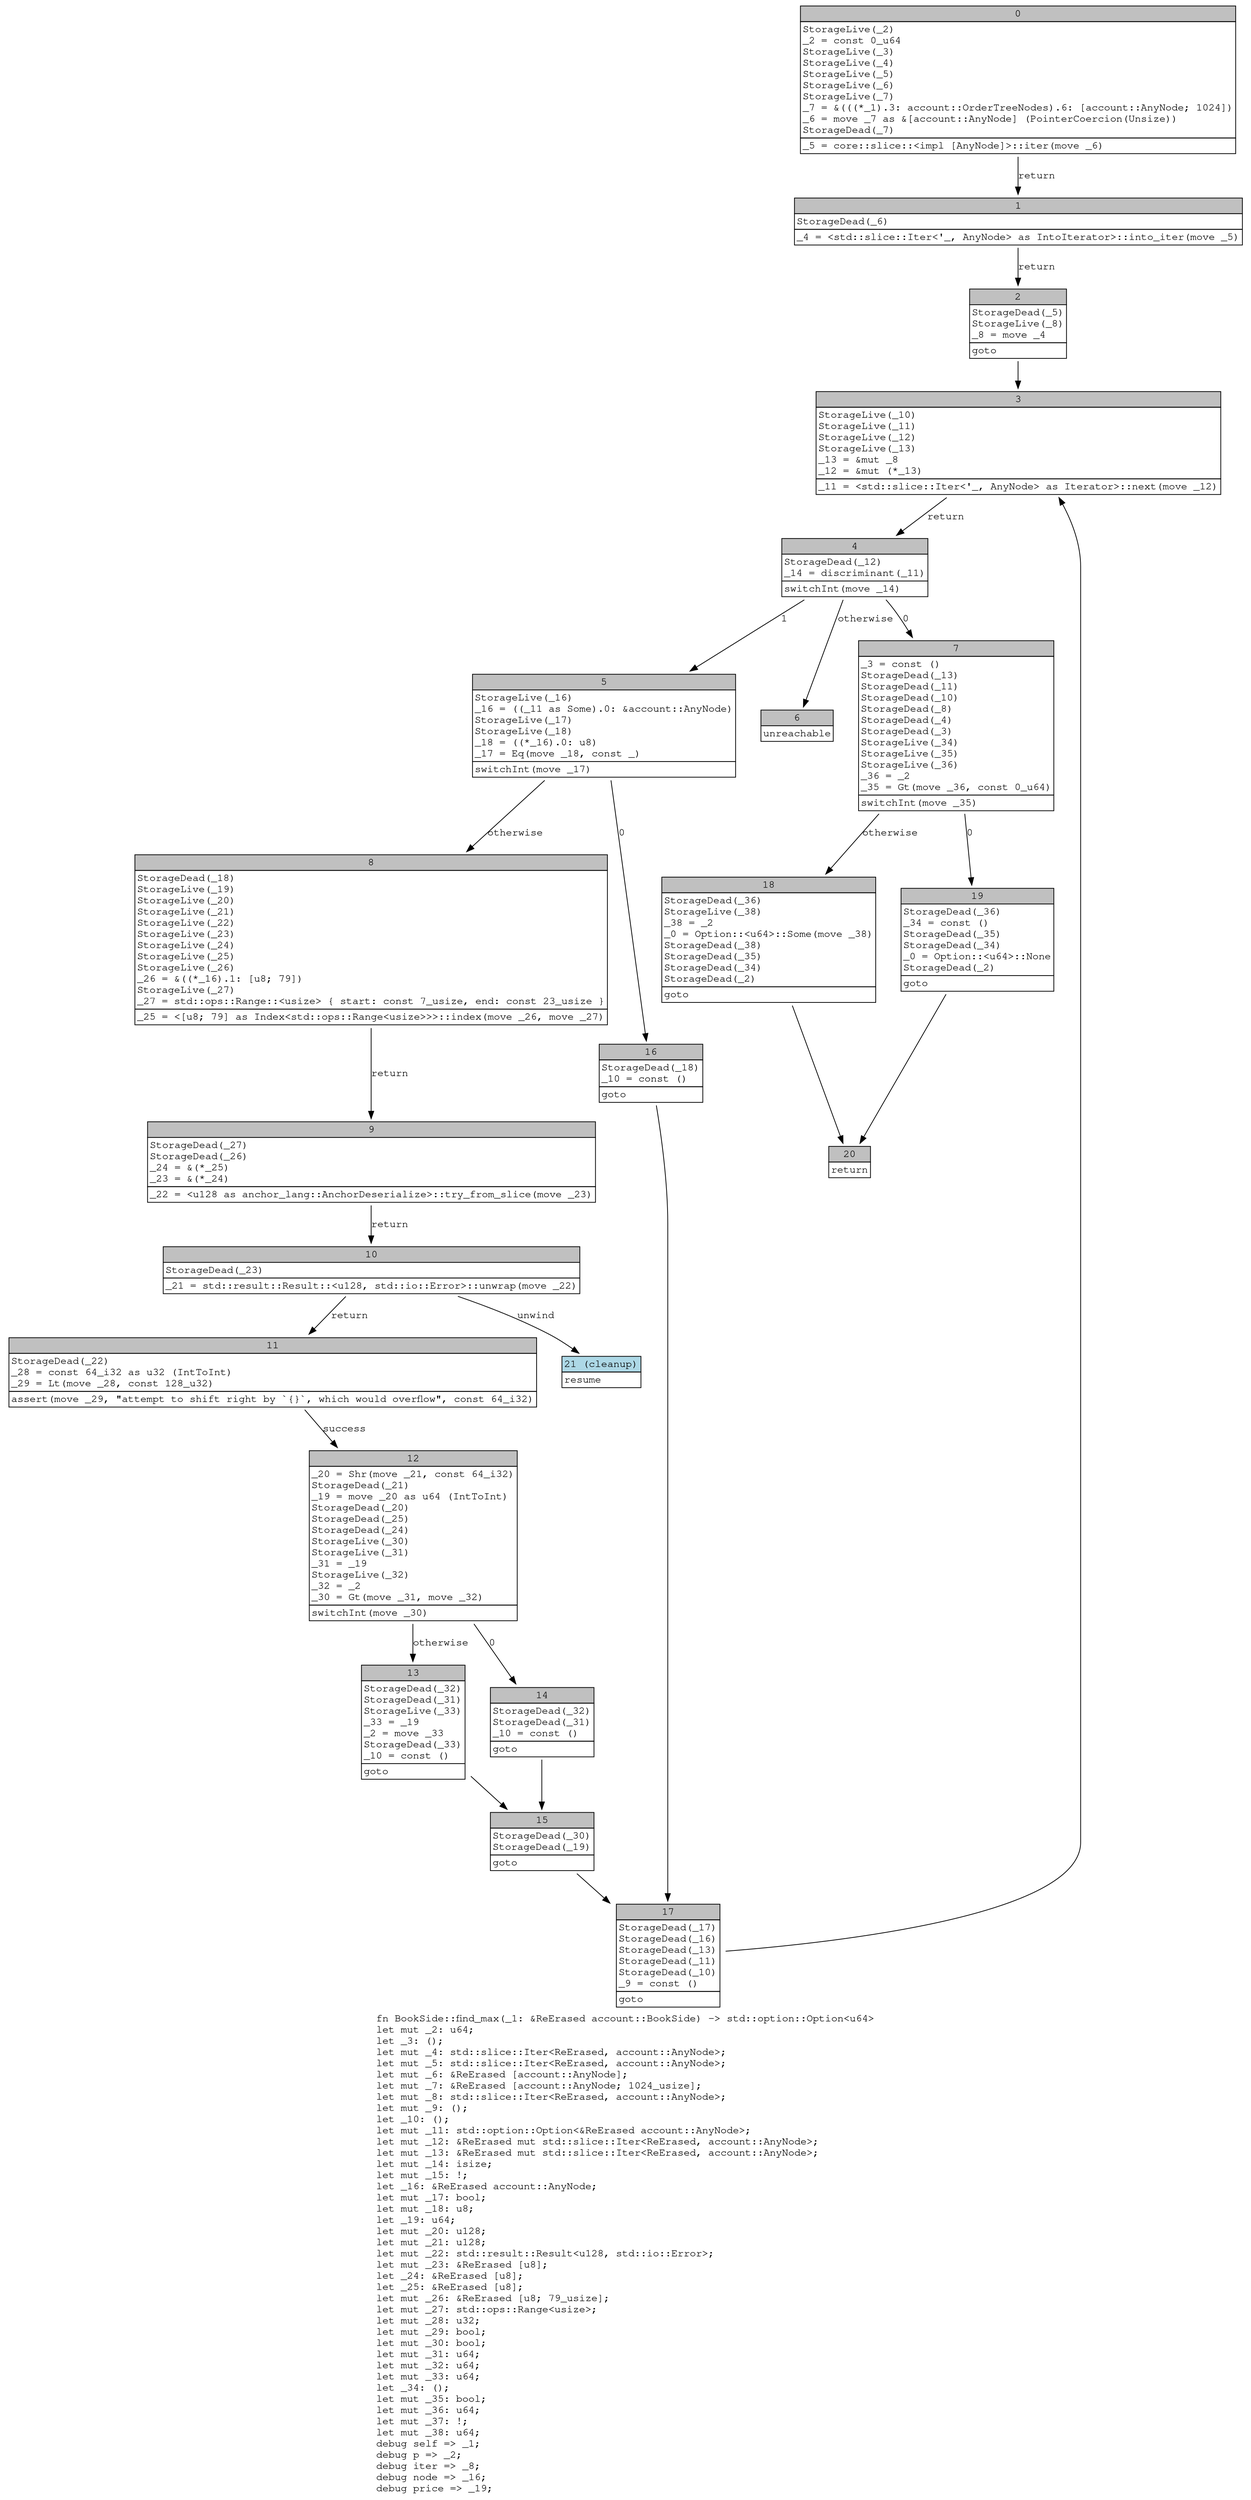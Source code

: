 digraph Mir_0_14 {
    graph [fontname="Courier, monospace"];
    node [fontname="Courier, monospace"];
    edge [fontname="Courier, monospace"];
    label=<fn BookSide::find_max(_1: &amp;ReErased account::BookSide) -&gt; std::option::Option&lt;u64&gt;<br align="left"/>let mut _2: u64;<br align="left"/>let _3: ();<br align="left"/>let mut _4: std::slice::Iter&lt;ReErased, account::AnyNode&gt;;<br align="left"/>let mut _5: std::slice::Iter&lt;ReErased, account::AnyNode&gt;;<br align="left"/>let mut _6: &amp;ReErased [account::AnyNode];<br align="left"/>let mut _7: &amp;ReErased [account::AnyNode; 1024_usize];<br align="left"/>let mut _8: std::slice::Iter&lt;ReErased, account::AnyNode&gt;;<br align="left"/>let mut _9: ();<br align="left"/>let _10: ();<br align="left"/>let mut _11: std::option::Option&lt;&amp;ReErased account::AnyNode&gt;;<br align="left"/>let mut _12: &amp;ReErased mut std::slice::Iter&lt;ReErased, account::AnyNode&gt;;<br align="left"/>let mut _13: &amp;ReErased mut std::slice::Iter&lt;ReErased, account::AnyNode&gt;;<br align="left"/>let mut _14: isize;<br align="left"/>let mut _15: !;<br align="left"/>let _16: &amp;ReErased account::AnyNode;<br align="left"/>let mut _17: bool;<br align="left"/>let mut _18: u8;<br align="left"/>let _19: u64;<br align="left"/>let mut _20: u128;<br align="left"/>let mut _21: u128;<br align="left"/>let mut _22: std::result::Result&lt;u128, std::io::Error&gt;;<br align="left"/>let mut _23: &amp;ReErased [u8];<br align="left"/>let _24: &amp;ReErased [u8];<br align="left"/>let _25: &amp;ReErased [u8];<br align="left"/>let mut _26: &amp;ReErased [u8; 79_usize];<br align="left"/>let mut _27: std::ops::Range&lt;usize&gt;;<br align="left"/>let mut _28: u32;<br align="left"/>let mut _29: bool;<br align="left"/>let mut _30: bool;<br align="left"/>let mut _31: u64;<br align="left"/>let mut _32: u64;<br align="left"/>let mut _33: u64;<br align="left"/>let _34: ();<br align="left"/>let mut _35: bool;<br align="left"/>let mut _36: u64;<br align="left"/>let mut _37: !;<br align="left"/>let mut _38: u64;<br align="left"/>debug self =&gt; _1;<br align="left"/>debug p =&gt; _2;<br align="left"/>debug iter =&gt; _8;<br align="left"/>debug node =&gt; _16;<br align="left"/>debug price =&gt; _19;<br align="left"/>>;
    bb0__0_14 [shape="none", label=<<table border="0" cellborder="1" cellspacing="0"><tr><td bgcolor="gray" align="center" colspan="1">0</td></tr><tr><td align="left" balign="left">StorageLive(_2)<br/>_2 = const 0_u64<br/>StorageLive(_3)<br/>StorageLive(_4)<br/>StorageLive(_5)<br/>StorageLive(_6)<br/>StorageLive(_7)<br/>_7 = &amp;(((*_1).3: account::OrderTreeNodes).6: [account::AnyNode; 1024])<br/>_6 = move _7 as &amp;[account::AnyNode] (PointerCoercion(Unsize))<br/>StorageDead(_7)<br/></td></tr><tr><td align="left">_5 = core::slice::&lt;impl [AnyNode]&gt;::iter(move _6)</td></tr></table>>];
    bb1__0_14 [shape="none", label=<<table border="0" cellborder="1" cellspacing="0"><tr><td bgcolor="gray" align="center" colspan="1">1</td></tr><tr><td align="left" balign="left">StorageDead(_6)<br/></td></tr><tr><td align="left">_4 = &lt;std::slice::Iter&lt;'_, AnyNode&gt; as IntoIterator&gt;::into_iter(move _5)</td></tr></table>>];
    bb2__0_14 [shape="none", label=<<table border="0" cellborder="1" cellspacing="0"><tr><td bgcolor="gray" align="center" colspan="1">2</td></tr><tr><td align="left" balign="left">StorageDead(_5)<br/>StorageLive(_8)<br/>_8 = move _4<br/></td></tr><tr><td align="left">goto</td></tr></table>>];
    bb3__0_14 [shape="none", label=<<table border="0" cellborder="1" cellspacing="0"><tr><td bgcolor="gray" align="center" colspan="1">3</td></tr><tr><td align="left" balign="left">StorageLive(_10)<br/>StorageLive(_11)<br/>StorageLive(_12)<br/>StorageLive(_13)<br/>_13 = &amp;mut _8<br/>_12 = &amp;mut (*_13)<br/></td></tr><tr><td align="left">_11 = &lt;std::slice::Iter&lt;'_, AnyNode&gt; as Iterator&gt;::next(move _12)</td></tr></table>>];
    bb4__0_14 [shape="none", label=<<table border="0" cellborder="1" cellspacing="0"><tr><td bgcolor="gray" align="center" colspan="1">4</td></tr><tr><td align="left" balign="left">StorageDead(_12)<br/>_14 = discriminant(_11)<br/></td></tr><tr><td align="left">switchInt(move _14)</td></tr></table>>];
    bb5__0_14 [shape="none", label=<<table border="0" cellborder="1" cellspacing="0"><tr><td bgcolor="gray" align="center" colspan="1">5</td></tr><tr><td align="left" balign="left">StorageLive(_16)<br/>_16 = ((_11 as Some).0: &amp;account::AnyNode)<br/>StorageLive(_17)<br/>StorageLive(_18)<br/>_18 = ((*_16).0: u8)<br/>_17 = Eq(move _18, const _)<br/></td></tr><tr><td align="left">switchInt(move _17)</td></tr></table>>];
    bb6__0_14 [shape="none", label=<<table border="0" cellborder="1" cellspacing="0"><tr><td bgcolor="gray" align="center" colspan="1">6</td></tr><tr><td align="left">unreachable</td></tr></table>>];
    bb7__0_14 [shape="none", label=<<table border="0" cellborder="1" cellspacing="0"><tr><td bgcolor="gray" align="center" colspan="1">7</td></tr><tr><td align="left" balign="left">_3 = const ()<br/>StorageDead(_13)<br/>StorageDead(_11)<br/>StorageDead(_10)<br/>StorageDead(_8)<br/>StorageDead(_4)<br/>StorageDead(_3)<br/>StorageLive(_34)<br/>StorageLive(_35)<br/>StorageLive(_36)<br/>_36 = _2<br/>_35 = Gt(move _36, const 0_u64)<br/></td></tr><tr><td align="left">switchInt(move _35)</td></tr></table>>];
    bb8__0_14 [shape="none", label=<<table border="0" cellborder="1" cellspacing="0"><tr><td bgcolor="gray" align="center" colspan="1">8</td></tr><tr><td align="left" balign="left">StorageDead(_18)<br/>StorageLive(_19)<br/>StorageLive(_20)<br/>StorageLive(_21)<br/>StorageLive(_22)<br/>StorageLive(_23)<br/>StorageLive(_24)<br/>StorageLive(_25)<br/>StorageLive(_26)<br/>_26 = &amp;((*_16).1: [u8; 79])<br/>StorageLive(_27)<br/>_27 = std::ops::Range::&lt;usize&gt; { start: const 7_usize, end: const 23_usize }<br/></td></tr><tr><td align="left">_25 = &lt;[u8; 79] as Index&lt;std::ops::Range&lt;usize&gt;&gt;&gt;::index(move _26, move _27)</td></tr></table>>];
    bb9__0_14 [shape="none", label=<<table border="0" cellborder="1" cellspacing="0"><tr><td bgcolor="gray" align="center" colspan="1">9</td></tr><tr><td align="left" balign="left">StorageDead(_27)<br/>StorageDead(_26)<br/>_24 = &amp;(*_25)<br/>_23 = &amp;(*_24)<br/></td></tr><tr><td align="left">_22 = &lt;u128 as anchor_lang::AnchorDeserialize&gt;::try_from_slice(move _23)</td></tr></table>>];
    bb10__0_14 [shape="none", label=<<table border="0" cellborder="1" cellspacing="0"><tr><td bgcolor="gray" align="center" colspan="1">10</td></tr><tr><td align="left" balign="left">StorageDead(_23)<br/></td></tr><tr><td align="left">_21 = std::result::Result::&lt;u128, std::io::Error&gt;::unwrap(move _22)</td></tr></table>>];
    bb11__0_14 [shape="none", label=<<table border="0" cellborder="1" cellspacing="0"><tr><td bgcolor="gray" align="center" colspan="1">11</td></tr><tr><td align="left" balign="left">StorageDead(_22)<br/>_28 = const 64_i32 as u32 (IntToInt)<br/>_29 = Lt(move _28, const 128_u32)<br/></td></tr><tr><td align="left">assert(move _29, &quot;attempt to shift right by `{}`, which would overflow&quot;, const 64_i32)</td></tr></table>>];
    bb12__0_14 [shape="none", label=<<table border="0" cellborder="1" cellspacing="0"><tr><td bgcolor="gray" align="center" colspan="1">12</td></tr><tr><td align="left" balign="left">_20 = Shr(move _21, const 64_i32)<br/>StorageDead(_21)<br/>_19 = move _20 as u64 (IntToInt)<br/>StorageDead(_20)<br/>StorageDead(_25)<br/>StorageDead(_24)<br/>StorageLive(_30)<br/>StorageLive(_31)<br/>_31 = _19<br/>StorageLive(_32)<br/>_32 = _2<br/>_30 = Gt(move _31, move _32)<br/></td></tr><tr><td align="left">switchInt(move _30)</td></tr></table>>];
    bb13__0_14 [shape="none", label=<<table border="0" cellborder="1" cellspacing="0"><tr><td bgcolor="gray" align="center" colspan="1">13</td></tr><tr><td align="left" balign="left">StorageDead(_32)<br/>StorageDead(_31)<br/>StorageLive(_33)<br/>_33 = _19<br/>_2 = move _33<br/>StorageDead(_33)<br/>_10 = const ()<br/></td></tr><tr><td align="left">goto</td></tr></table>>];
    bb14__0_14 [shape="none", label=<<table border="0" cellborder="1" cellspacing="0"><tr><td bgcolor="gray" align="center" colspan="1">14</td></tr><tr><td align="left" balign="left">StorageDead(_32)<br/>StorageDead(_31)<br/>_10 = const ()<br/></td></tr><tr><td align="left">goto</td></tr></table>>];
    bb15__0_14 [shape="none", label=<<table border="0" cellborder="1" cellspacing="0"><tr><td bgcolor="gray" align="center" colspan="1">15</td></tr><tr><td align="left" balign="left">StorageDead(_30)<br/>StorageDead(_19)<br/></td></tr><tr><td align="left">goto</td></tr></table>>];
    bb16__0_14 [shape="none", label=<<table border="0" cellborder="1" cellspacing="0"><tr><td bgcolor="gray" align="center" colspan="1">16</td></tr><tr><td align="left" balign="left">StorageDead(_18)<br/>_10 = const ()<br/></td></tr><tr><td align="left">goto</td></tr></table>>];
    bb17__0_14 [shape="none", label=<<table border="0" cellborder="1" cellspacing="0"><tr><td bgcolor="gray" align="center" colspan="1">17</td></tr><tr><td align="left" balign="left">StorageDead(_17)<br/>StorageDead(_16)<br/>StorageDead(_13)<br/>StorageDead(_11)<br/>StorageDead(_10)<br/>_9 = const ()<br/></td></tr><tr><td align="left">goto</td></tr></table>>];
    bb18__0_14 [shape="none", label=<<table border="0" cellborder="1" cellspacing="0"><tr><td bgcolor="gray" align="center" colspan="1">18</td></tr><tr><td align="left" balign="left">StorageDead(_36)<br/>StorageLive(_38)<br/>_38 = _2<br/>_0 = Option::&lt;u64&gt;::Some(move _38)<br/>StorageDead(_38)<br/>StorageDead(_35)<br/>StorageDead(_34)<br/>StorageDead(_2)<br/></td></tr><tr><td align="left">goto</td></tr></table>>];
    bb19__0_14 [shape="none", label=<<table border="0" cellborder="1" cellspacing="0"><tr><td bgcolor="gray" align="center" colspan="1">19</td></tr><tr><td align="left" balign="left">StorageDead(_36)<br/>_34 = const ()<br/>StorageDead(_35)<br/>StorageDead(_34)<br/>_0 = Option::&lt;u64&gt;::None<br/>StorageDead(_2)<br/></td></tr><tr><td align="left">goto</td></tr></table>>];
    bb20__0_14 [shape="none", label=<<table border="0" cellborder="1" cellspacing="0"><tr><td bgcolor="gray" align="center" colspan="1">20</td></tr><tr><td align="left">return</td></tr></table>>];
    bb21__0_14 [shape="none", label=<<table border="0" cellborder="1" cellspacing="0"><tr><td bgcolor="lightblue" align="center" colspan="1">21 (cleanup)</td></tr><tr><td align="left">resume</td></tr></table>>];
    bb0__0_14 -> bb1__0_14 [label="return"];
    bb1__0_14 -> bb2__0_14 [label="return"];
    bb2__0_14 -> bb3__0_14 [label=""];
    bb3__0_14 -> bb4__0_14 [label="return"];
    bb4__0_14 -> bb7__0_14 [label="0"];
    bb4__0_14 -> bb5__0_14 [label="1"];
    bb4__0_14 -> bb6__0_14 [label="otherwise"];
    bb5__0_14 -> bb16__0_14 [label="0"];
    bb5__0_14 -> bb8__0_14 [label="otherwise"];
    bb7__0_14 -> bb19__0_14 [label="0"];
    bb7__0_14 -> bb18__0_14 [label="otherwise"];
    bb8__0_14 -> bb9__0_14 [label="return"];
    bb9__0_14 -> bb10__0_14 [label="return"];
    bb10__0_14 -> bb11__0_14 [label="return"];
    bb10__0_14 -> bb21__0_14 [label="unwind"];
    bb11__0_14 -> bb12__0_14 [label="success"];
    bb12__0_14 -> bb14__0_14 [label="0"];
    bb12__0_14 -> bb13__0_14 [label="otherwise"];
    bb13__0_14 -> bb15__0_14 [label=""];
    bb14__0_14 -> bb15__0_14 [label=""];
    bb15__0_14 -> bb17__0_14 [label=""];
    bb16__0_14 -> bb17__0_14 [label=""];
    bb17__0_14 -> bb3__0_14 [label=""];
    bb18__0_14 -> bb20__0_14 [label=""];
    bb19__0_14 -> bb20__0_14 [label=""];
}
